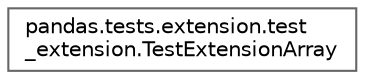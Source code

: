 digraph "Graphical Class Hierarchy"
{
 // LATEX_PDF_SIZE
  bgcolor="transparent";
  edge [fontname=Helvetica,fontsize=10,labelfontname=Helvetica,labelfontsize=10];
  node [fontname=Helvetica,fontsize=10,shape=box,height=0.2,width=0.4];
  rankdir="LR";
  Node0 [id="Node000000",label="pandas.tests.extension.test\l_extension.TestExtensionArray",height=0.2,width=0.4,color="grey40", fillcolor="white", style="filled",URL="$de/d9a/classpandas_1_1tests_1_1extension_1_1test__extension_1_1TestExtensionArray.html",tooltip=" "];
}

